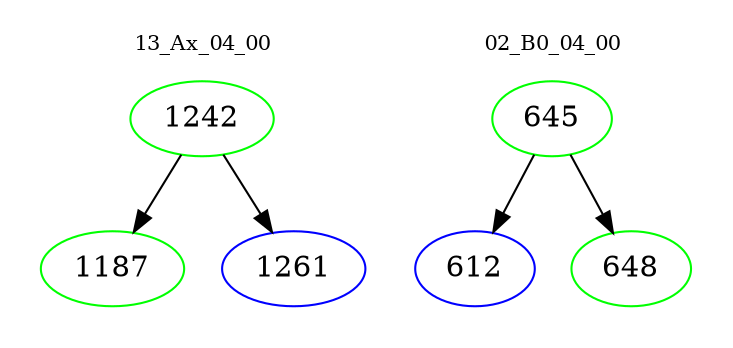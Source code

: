 digraph{
subgraph cluster_0 {
color = white
label = "13_Ax_04_00";
fontsize=10;
T0_1242 [label="1242", color="green"]
T0_1242 -> T0_1187 [color="black"]
T0_1187 [label="1187", color="green"]
T0_1242 -> T0_1261 [color="black"]
T0_1261 [label="1261", color="blue"]
}
subgraph cluster_1 {
color = white
label = "02_B0_04_00";
fontsize=10;
T1_645 [label="645", color="green"]
T1_645 -> T1_612 [color="black"]
T1_612 [label="612", color="blue"]
T1_645 -> T1_648 [color="black"]
T1_648 [label="648", color="green"]
}
}
